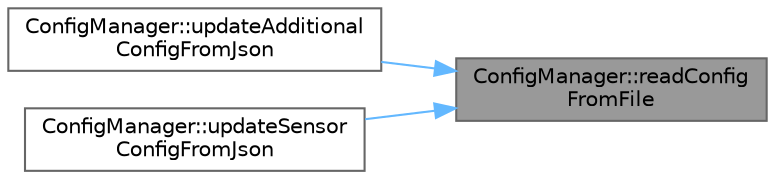 digraph "ConfigManager::readConfigFromFile"
{
 // LATEX_PDF_SIZE
  bgcolor="transparent";
  edge [fontname=Helvetica,fontsize=10,labelfontname=Helvetica,labelfontsize=10];
  node [fontname=Helvetica,fontsize=10,shape=box,height=0.2,width=0.4];
  rankdir="RL";
  Node1 [id="Node000001",label="ConfigManager::readConfig\lFromFile",height=0.2,width=0.4,color="gray40", fillcolor="grey60", style="filled", fontcolor="black",tooltip=" "];
  Node1 -> Node2 [id="edge1_Node000001_Node000002",dir="back",color="steelblue1",style="solid",tooltip=" "];
  Node2 [id="Node000002",label="ConfigManager::updateAdditional\lConfigFromJson",height=0.2,width=0.4,color="grey40", fillcolor="white", style="filled",URL="$class_config_manager.html#a618fff65cef9057f5fdfd2cf8ede8781",tooltip=" "];
  Node1 -> Node3 [id="edge2_Node000001_Node000003",dir="back",color="steelblue1",style="solid",tooltip=" "];
  Node3 [id="Node000003",label="ConfigManager::updateSensor\lConfigFromJson",height=0.2,width=0.4,color="grey40", fillcolor="white", style="filled",URL="$class_config_manager.html#a97cf9da828f2d27c76ece9371651ff77",tooltip=" "];
}

